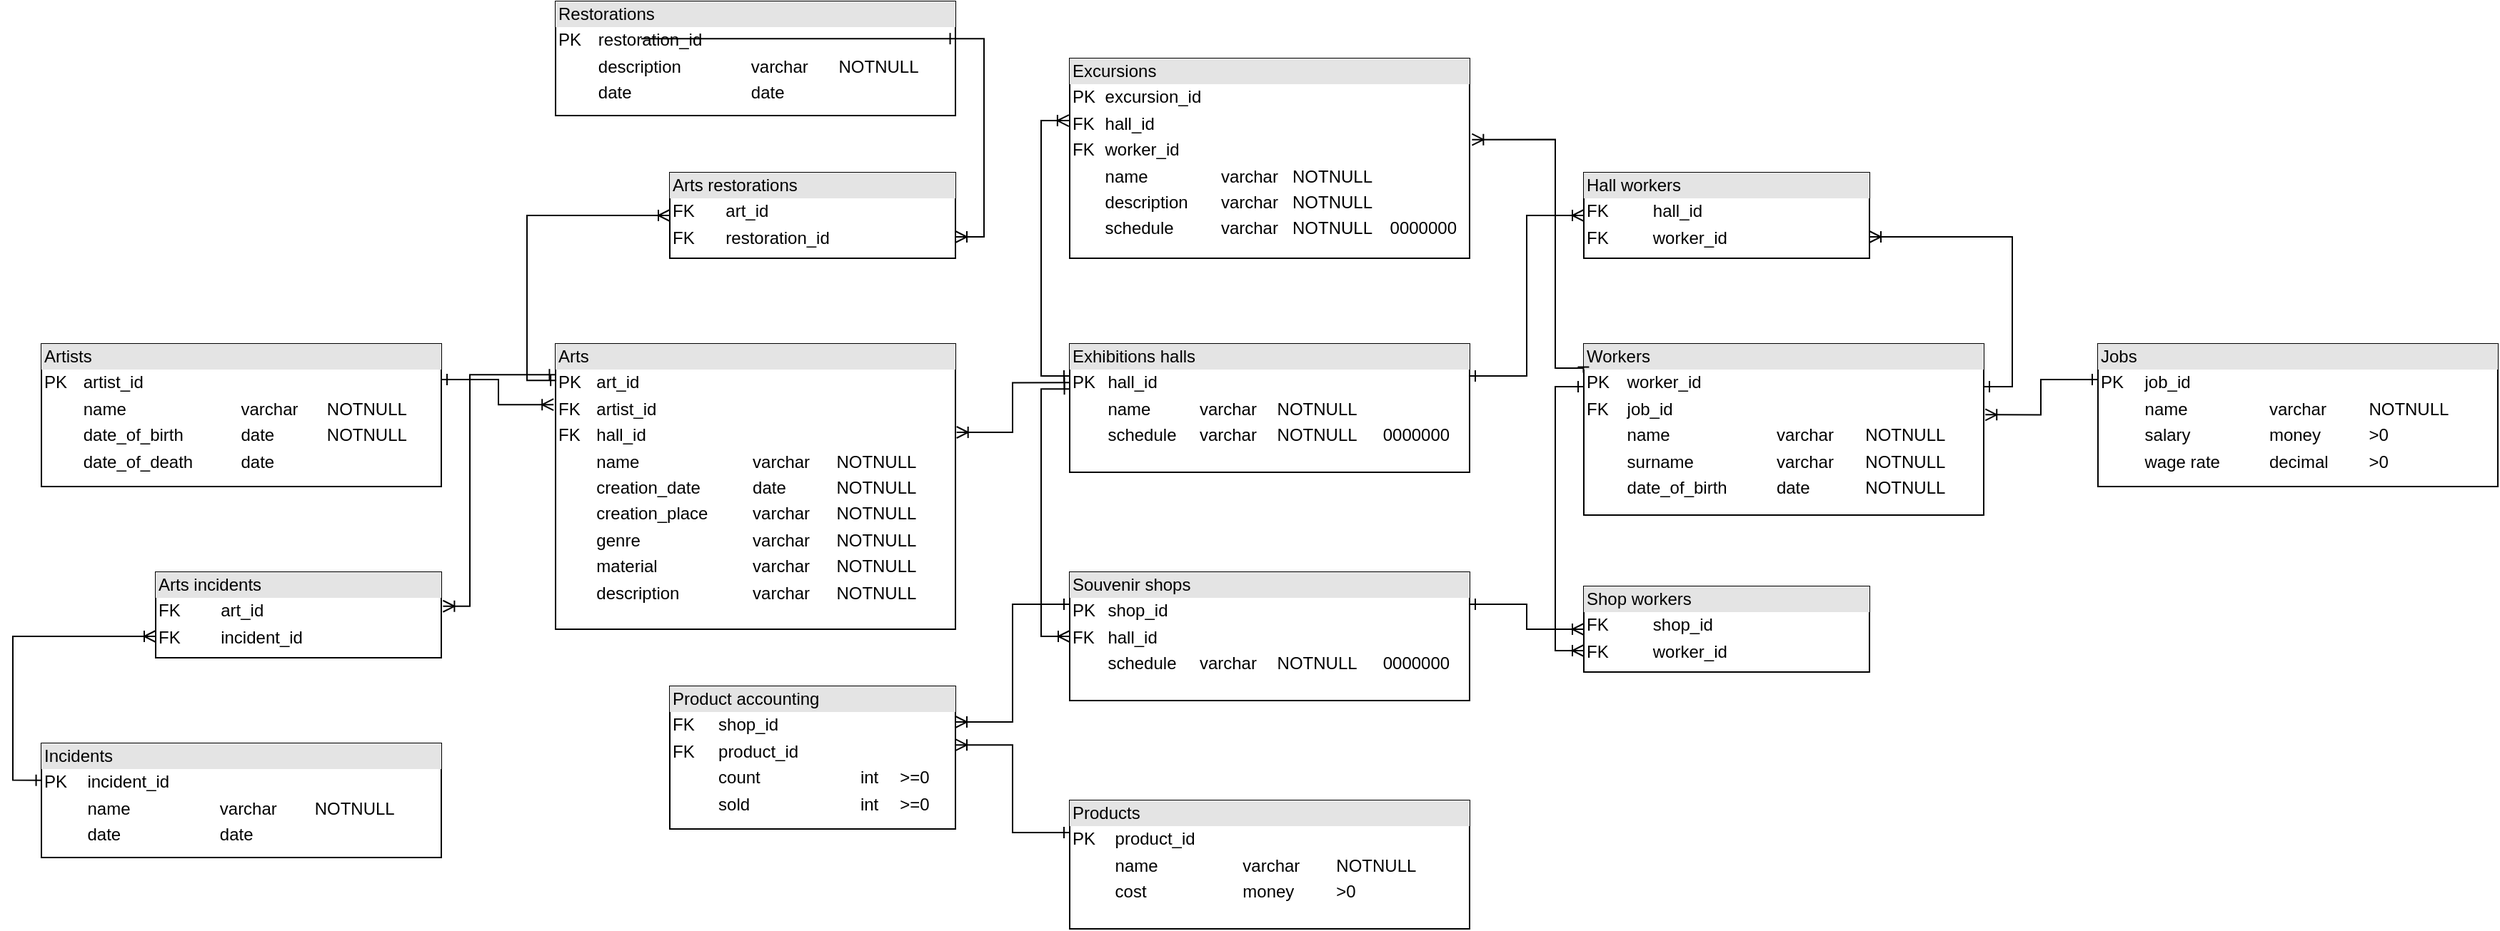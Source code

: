 <mxfile version="15.9.3" type="github">
  <diagram id="C5RBs43oDa-KdzZeNtuy" name="Structure1">
    <mxGraphModel dx="1838" dy="979" grid="1" gridSize="10" guides="1" tooltips="1" connect="1" arrows="1" fold="1" page="0" pageScale="1" pageWidth="827" pageHeight="1169" math="0" shadow="0">
      <root>
        <mxCell id="WIyWlLk6GJQsqaUBKTNV-0" />
        <mxCell id="WIyWlLk6GJQsqaUBKTNV-1" parent="WIyWlLk6GJQsqaUBKTNV-0" />
        <mxCell id="_NlyBVsnjin-UgBdhN4R-0" value="&lt;div style=&quot;box-sizing: border-box ; width: 100% ; background: #e4e4e4 ; padding: 2px&quot;&gt;Exhibitions halls&lt;/div&gt;&lt;table style=&quot;width: 100% ; font-size: 1em&quot; cellpadding=&quot;2&quot; cellspacing=&quot;0&quot;&gt;&lt;tbody&gt;&lt;tr&gt;&lt;td&gt;PK&lt;/td&gt;&lt;td&gt;hall_id&lt;br&gt;&lt;/td&gt;&lt;td&gt;&lt;br&gt;&lt;/td&gt;&lt;td&gt;&lt;br&gt;&lt;/td&gt;&lt;td&gt;&lt;br&gt;&lt;/td&gt;&lt;/tr&gt;&lt;tr&gt;&lt;td&gt;&lt;br&gt;&lt;/td&gt;&lt;td&gt;name&lt;/td&gt;&lt;td&gt;varchar&lt;/td&gt;&lt;td&gt;NOTNULL&lt;/td&gt;&lt;td&gt;&lt;br&gt;&lt;/td&gt;&lt;/tr&gt;&lt;tr&gt;&lt;td&gt;&lt;br&gt;&lt;/td&gt;&lt;td&gt;schedule&lt;/td&gt;&lt;td&gt;varchar&lt;/td&gt;&lt;td&gt;NOTNULL&lt;/td&gt;&lt;td&gt;0000000&lt;/td&gt;&lt;/tr&gt;&lt;/tbody&gt;&lt;/table&gt;" style="verticalAlign=top;align=left;overflow=fill;html=1;" parent="WIyWlLk6GJQsqaUBKTNV-1" vertex="1">
          <mxGeometry x="40" width="280" height="90" as="geometry" />
        </mxCell>
        <mxCell id="_NlyBVsnjin-UgBdhN4R-45" style="edgeStyle=orthogonalEdgeStyle;rounded=0;orthogonalLoop=1;jettySize=auto;html=1;exitX=0;exitY=0.5;exitDx=0;exitDy=0;entryX=0.001;entryY=0.351;entryDx=0;entryDy=0;entryPerimeter=0;startArrow=ERoneToMany;startFill=0;endArrow=ERone;endFill=0;" parent="WIyWlLk6GJQsqaUBKTNV-1" source="_NlyBVsnjin-UgBdhN4R-15" target="_NlyBVsnjin-UgBdhN4R-0" edge="1">
          <mxGeometry relative="1" as="geometry" />
        </mxCell>
        <mxCell id="_NlyBVsnjin-UgBdhN4R-15" value="&lt;div style=&quot;box-sizing: border-box ; width: 100% ; background: #e4e4e4 ; padding: 2px&quot;&gt;Souvenir shops&lt;/div&gt;&lt;table style=&quot;width: 100% ; font-size: 1em&quot; cellpadding=&quot;2&quot; cellspacing=&quot;0&quot;&gt;&lt;tbody&gt;&lt;tr&gt;&lt;td&gt;PK&lt;/td&gt;&lt;td&gt;shop_id&lt;br&gt;&lt;/td&gt;&lt;td&gt;&lt;br&gt;&lt;/td&gt;&lt;td&gt;&lt;br&gt;&lt;/td&gt;&lt;td&gt;&lt;br&gt;&lt;/td&gt;&lt;/tr&gt;&lt;tr&gt;&lt;td&gt;FK&lt;/td&gt;&lt;td&gt;hall_id&lt;br&gt;&lt;/td&gt;&lt;td&gt;&lt;/td&gt;&lt;td&gt;&lt;/td&gt;&lt;td&gt;&lt;/td&gt;&lt;/tr&gt;&lt;tr&gt;&lt;td&gt;&lt;br&gt;&lt;/td&gt;&lt;td&gt;schedule&lt;/td&gt;&lt;td&gt;varchar&lt;/td&gt;&lt;td&gt;NOTNULL&lt;/td&gt;&lt;td&gt;0000000&lt;/td&gt;&lt;/tr&gt;&lt;/tbody&gt;&lt;/table&gt;" style="verticalAlign=top;align=left;overflow=fill;html=1;" parent="WIyWlLk6GJQsqaUBKTNV-1" vertex="1">
          <mxGeometry x="40" y="160" width="280" height="90" as="geometry" />
        </mxCell>
        <mxCell id="_NlyBVsnjin-UgBdhN4R-16" value="&lt;div style=&quot;box-sizing: border-box ; width: 100% ; background: #e4e4e4 ; padding: 2px&quot;&gt;Products&lt;/div&gt;&lt;table style=&quot;width: 100% ; font-size: 1em&quot; cellpadding=&quot;2&quot; cellspacing=&quot;0&quot;&gt;&lt;tbody&gt;&lt;tr&gt;&lt;td&gt;PK&lt;/td&gt;&lt;td&gt;product_id&lt;br&gt;&lt;/td&gt;&lt;td&gt;&lt;br&gt;&lt;/td&gt;&lt;td&gt;&lt;br&gt;&lt;/td&gt;&lt;td&gt;&lt;br&gt;&lt;/td&gt;&lt;/tr&gt;&lt;tr&gt;&lt;td&gt;&lt;br&gt;&lt;/td&gt;&lt;td&gt;name&lt;/td&gt;&lt;td&gt;varchar&lt;/td&gt;&lt;td&gt;NOTNULL&lt;/td&gt;&lt;td&gt;&lt;/td&gt;&lt;/tr&gt;&lt;tr&gt;&lt;td&gt;&lt;br&gt;&lt;/td&gt;&lt;td&gt;cost&lt;/td&gt;&lt;td&gt;money&lt;/td&gt;&lt;td&gt;&amp;gt;0&lt;/td&gt;&lt;td&gt;&lt;br&gt;&lt;/td&gt;&lt;/tr&gt;&lt;/tbody&gt;&lt;/table&gt;" style="verticalAlign=top;align=left;overflow=fill;html=1;" parent="WIyWlLk6GJQsqaUBKTNV-1" vertex="1">
          <mxGeometry x="40" y="320" width="280" height="90" as="geometry" />
        </mxCell>
        <mxCell id="_NlyBVsnjin-UgBdhN4R-30" style="edgeStyle=orthogonalEdgeStyle;rounded=0;orthogonalLoop=1;jettySize=auto;html=1;exitX=1;exitY=0.25;exitDx=0;exitDy=0;entryX=0;entryY=0.25;entryDx=0;entryDy=0;startArrow=ERoneToMany;startFill=0;endArrow=ERone;endFill=0;" parent="WIyWlLk6GJQsqaUBKTNV-1" source="_NlyBVsnjin-UgBdhN4R-17" target="_NlyBVsnjin-UgBdhN4R-15" edge="1">
          <mxGeometry relative="1" as="geometry" />
        </mxCell>
        <mxCell id="_NlyBVsnjin-UgBdhN4R-31" style="edgeStyle=orthogonalEdgeStyle;rounded=0;orthogonalLoop=1;jettySize=auto;html=1;exitX=1;exitY=0.411;exitDx=0;exitDy=0;entryX=0;entryY=0.25;entryDx=0;entryDy=0;startArrow=ERoneToMany;startFill=0;exitPerimeter=0;endArrow=ERone;endFill=0;" parent="WIyWlLk6GJQsqaUBKTNV-1" source="_NlyBVsnjin-UgBdhN4R-17" target="_NlyBVsnjin-UgBdhN4R-16" edge="1">
          <mxGeometry relative="1" as="geometry" />
        </mxCell>
        <mxCell id="_NlyBVsnjin-UgBdhN4R-17" value="&lt;div style=&quot;box-sizing: border-box ; width: 100% ; background: rgb(228 , 228 , 228) ; padding: 2px&quot;&gt;Product accounting&lt;/div&gt;&lt;table style=&quot;width: 100% ; font-size: 1em&quot; cellpadding=&quot;2&quot; cellspacing=&quot;0&quot;&gt;&lt;tbody&gt;&lt;tr&gt;&lt;td&gt;FK&lt;/td&gt;&lt;td&gt;shop_id&lt;br&gt;&lt;/td&gt;&lt;td&gt;&lt;br&gt;&lt;/td&gt;&lt;td&gt;&lt;br&gt;&lt;/td&gt;&lt;/tr&gt;&lt;tr&gt;&lt;td&gt;FK&lt;/td&gt;&lt;td&gt;product_id&lt;/td&gt;&lt;td&gt;&lt;/td&gt;&lt;td&gt;&lt;br&gt;&lt;/td&gt;&lt;/tr&gt;&lt;tr&gt;&lt;td&gt;&lt;br&gt;&lt;/td&gt;&lt;td&gt;count&lt;/td&gt;&lt;td&gt;int&lt;/td&gt;&lt;td&gt;&amp;gt;=0&lt;/td&gt;&lt;/tr&gt;&lt;tr&gt;&lt;td&gt;&lt;br&gt;&lt;/td&gt;&lt;td&gt;sold&lt;/td&gt;&lt;td&gt;int&lt;/td&gt;&lt;td&gt;&amp;gt;=0&lt;/td&gt;&lt;/tr&gt;&lt;/tbody&gt;&lt;/table&gt;" style="verticalAlign=top;align=left;overflow=fill;html=1;" parent="WIyWlLk6GJQsqaUBKTNV-1" vertex="1">
          <mxGeometry x="-240" y="240" width="200" height="100" as="geometry" />
        </mxCell>
        <mxCell id="_NlyBVsnjin-UgBdhN4R-34" style="edgeStyle=orthogonalEdgeStyle;rounded=0;orthogonalLoop=1;jettySize=auto;html=1;entryX=0;entryY=0.25;entryDx=0;entryDy=0;startArrow=ERoneToMany;startFill=0;exitX=1.004;exitY=0.414;exitDx=0;exitDy=0;exitPerimeter=0;endArrow=ERone;endFill=0;" parent="WIyWlLk6GJQsqaUBKTNV-1" source="_NlyBVsnjin-UgBdhN4R-18" target="_NlyBVsnjin-UgBdhN4R-19" edge="1">
          <mxGeometry relative="1" as="geometry">
            <mxPoint x="680" y="42" as="sourcePoint" />
          </mxGeometry>
        </mxCell>
        <mxCell id="_NlyBVsnjin-UgBdhN4R-18" value="&lt;div style=&quot;box-sizing: border-box ; width: 100% ; background: #e4e4e4 ; padding: 2px&quot;&gt;Workers&lt;/div&gt;&lt;table style=&quot;width: 100% ; font-size: 1em&quot; cellpadding=&quot;2&quot; cellspacing=&quot;0&quot;&gt;&lt;tbody&gt;&lt;tr&gt;&lt;td&gt;PK&lt;/td&gt;&lt;td&gt;worker_id&lt;br&gt;&lt;/td&gt;&lt;td&gt;&lt;br&gt;&lt;/td&gt;&lt;td&gt;&lt;br&gt;&lt;/td&gt;&lt;/tr&gt;&lt;tr&gt;&lt;td&gt;FK&lt;/td&gt;&lt;td&gt;job_id&lt;/td&gt;&lt;td&gt;&lt;br&gt;&lt;/td&gt;&lt;td&gt;&lt;br&gt;&lt;/td&gt;&lt;/tr&gt;&lt;tr&gt;&lt;td&gt;&lt;br&gt;&lt;/td&gt;&lt;td&gt;name&lt;/td&gt;&lt;td&gt;varchar&lt;/td&gt;&lt;td&gt;NOTNULL&lt;/td&gt;&lt;/tr&gt;&lt;tr&gt;&lt;td&gt;&lt;br&gt;&lt;/td&gt;&lt;td&gt;surname&lt;/td&gt;&lt;td&gt;varchar&lt;/td&gt;&lt;td&gt;NOTNULL&lt;/td&gt;&lt;/tr&gt;&lt;tr&gt;&lt;td&gt;&lt;br&gt;&lt;/td&gt;&lt;td&gt;date_of_birth&lt;/td&gt;&lt;td&gt;date&lt;/td&gt;&lt;td&gt;NOTNULL&lt;/td&gt;&lt;/tr&gt;&lt;/tbody&gt;&lt;/table&gt;" style="verticalAlign=top;align=left;overflow=fill;html=1;" parent="WIyWlLk6GJQsqaUBKTNV-1" vertex="1">
          <mxGeometry x="400" width="280" height="120" as="geometry" />
        </mxCell>
        <mxCell id="_NlyBVsnjin-UgBdhN4R-19" value="&lt;div style=&quot;box-sizing: border-box ; width: 100% ; background: #e4e4e4 ; padding: 2px&quot;&gt;Jobs&lt;/div&gt;&lt;table style=&quot;width: 100% ; font-size: 1em&quot; cellpadding=&quot;2&quot; cellspacing=&quot;0&quot;&gt;&lt;tbody&gt;&lt;tr&gt;&lt;td&gt;PK&lt;/td&gt;&lt;td&gt;job_id&lt;br&gt;&lt;/td&gt;&lt;td&gt;&lt;br&gt;&lt;/td&gt;&lt;td&gt;&lt;br&gt;&lt;/td&gt;&lt;/tr&gt;&lt;tr&gt;&lt;td&gt;&lt;br&gt;&lt;/td&gt;&lt;td&gt;name&lt;/td&gt;&lt;td&gt;varchar&lt;/td&gt;&lt;td&gt;NOTNULL&lt;/td&gt;&lt;/tr&gt;&lt;tr&gt;&lt;td&gt;&lt;br&gt;&lt;/td&gt;&lt;td&gt;salary&lt;/td&gt;&lt;td&gt;money&lt;/td&gt;&lt;td&gt;&amp;gt;0&lt;/td&gt;&lt;/tr&gt;&lt;tr&gt;&lt;td&gt;&lt;br&gt;&lt;/td&gt;&lt;td&gt;wage rate&lt;/td&gt;&lt;td&gt;decimal&lt;/td&gt;&lt;td&gt;&amp;gt;0&lt;/td&gt;&lt;/tr&gt;&lt;/tbody&gt;&lt;/table&gt;" style="verticalAlign=top;align=left;overflow=fill;html=1;" parent="WIyWlLk6GJQsqaUBKTNV-1" vertex="1">
          <mxGeometry x="760" width="280" height="100" as="geometry" />
        </mxCell>
        <mxCell id="_NlyBVsnjin-UgBdhN4R-32" style="edgeStyle=orthogonalEdgeStyle;rounded=0;orthogonalLoop=1;jettySize=auto;html=1;exitX=0;exitY=0.5;exitDx=0;exitDy=0;entryX=1;entryY=0.25;entryDx=0;entryDy=0;startArrow=ERoneToMany;startFill=0;endArrow=ERone;endFill=0;" parent="WIyWlLk6GJQsqaUBKTNV-1" source="_NlyBVsnjin-UgBdhN4R-20" target="_NlyBVsnjin-UgBdhN4R-15" edge="1">
          <mxGeometry relative="1" as="geometry" />
        </mxCell>
        <mxCell id="_NlyBVsnjin-UgBdhN4R-33" style="edgeStyle=orthogonalEdgeStyle;rounded=0;orthogonalLoop=1;jettySize=auto;html=1;exitX=0;exitY=0.75;exitDx=0;exitDy=0;entryX=0;entryY=0.25;entryDx=0;entryDy=0;startArrow=ERoneToMany;startFill=0;endArrow=ERone;endFill=0;" parent="WIyWlLk6GJQsqaUBKTNV-1" source="_NlyBVsnjin-UgBdhN4R-20" target="_NlyBVsnjin-UgBdhN4R-18" edge="1">
          <mxGeometry relative="1" as="geometry" />
        </mxCell>
        <mxCell id="_NlyBVsnjin-UgBdhN4R-20" value="&lt;div style=&quot;box-sizing: border-box ; width: 100% ; background: rgb(228 , 228 , 228) ; padding: 2px&quot;&gt;Shop workers&lt;/div&gt;&lt;table style=&quot;width: 100% ; font-size: 1em&quot; cellpadding=&quot;2&quot; cellspacing=&quot;0&quot;&gt;&lt;tbody&gt;&lt;tr&gt;&lt;td&gt;FK&lt;/td&gt;&lt;td&gt;shop_id&lt;br&gt;&lt;/td&gt;&lt;td&gt;&lt;br&gt;&lt;/td&gt;&lt;td&gt;&lt;br&gt;&lt;/td&gt;&lt;/tr&gt;&lt;tr&gt;&lt;td&gt;FK&lt;/td&gt;&lt;td&gt;worker_id&lt;/td&gt;&lt;td&gt;&lt;/td&gt;&lt;td&gt;&lt;br&gt;&lt;/td&gt;&lt;/tr&gt;&lt;/tbody&gt;&lt;/table&gt;" style="verticalAlign=top;align=left;overflow=fill;html=1;" parent="WIyWlLk6GJQsqaUBKTNV-1" vertex="1">
          <mxGeometry x="400" y="170" width="200" height="60" as="geometry" />
        </mxCell>
        <mxCell id="_NlyBVsnjin-UgBdhN4R-35" style="edgeStyle=orthogonalEdgeStyle;rounded=0;orthogonalLoop=1;jettySize=auto;html=1;exitX=0;exitY=0.5;exitDx=0;exitDy=0;entryX=1;entryY=0.25;entryDx=0;entryDy=0;startArrow=ERoneToMany;startFill=0;endArrow=ERone;endFill=0;" parent="WIyWlLk6GJQsqaUBKTNV-1" source="_NlyBVsnjin-UgBdhN4R-21" target="_NlyBVsnjin-UgBdhN4R-0" edge="1">
          <mxGeometry relative="1" as="geometry" />
        </mxCell>
        <mxCell id="_NlyBVsnjin-UgBdhN4R-37" style="edgeStyle=orthogonalEdgeStyle;rounded=0;orthogonalLoop=1;jettySize=auto;html=1;exitX=1;exitY=0.75;exitDx=0;exitDy=0;entryX=1;entryY=0.25;entryDx=0;entryDy=0;startArrow=ERoneToMany;startFill=0;endArrow=ERone;endFill=0;" parent="WIyWlLk6GJQsqaUBKTNV-1" source="_NlyBVsnjin-UgBdhN4R-21" target="_NlyBVsnjin-UgBdhN4R-18" edge="1">
          <mxGeometry relative="1" as="geometry" />
        </mxCell>
        <mxCell id="_NlyBVsnjin-UgBdhN4R-21" value="&lt;div style=&quot;box-sizing: border-box ; width: 100% ; background: rgb(228 , 228 , 228) ; padding: 2px&quot;&gt;Hall workers&lt;/div&gt;&lt;table style=&quot;width: 100% ; font-size: 1em&quot; cellpadding=&quot;2&quot; cellspacing=&quot;0&quot;&gt;&lt;tbody&gt;&lt;tr&gt;&lt;td&gt;FK&lt;/td&gt;&lt;td&gt;hall_id&lt;br&gt;&lt;/td&gt;&lt;td&gt;&lt;br&gt;&lt;/td&gt;&lt;td&gt;&lt;br&gt;&lt;/td&gt;&lt;/tr&gt;&lt;tr&gt;&lt;td&gt;FK&lt;/td&gt;&lt;td&gt;worker_id&lt;/td&gt;&lt;td&gt;&lt;/td&gt;&lt;td&gt;&lt;br&gt;&lt;/td&gt;&lt;/tr&gt;&lt;/tbody&gt;&lt;/table&gt;" style="verticalAlign=top;align=left;overflow=fill;html=1;" parent="WIyWlLk6GJQsqaUBKTNV-1" vertex="1">
          <mxGeometry x="400" y="-120" width="200" height="60" as="geometry" />
        </mxCell>
        <mxCell id="_NlyBVsnjin-UgBdhN4R-43" style="edgeStyle=orthogonalEdgeStyle;rounded=0;orthogonalLoop=1;jettySize=auto;html=1;exitX=-0.005;exitY=0.213;exitDx=0;exitDy=0;entryX=1;entryY=0.25;entryDx=0;entryDy=0;startArrow=ERoneToMany;startFill=0;exitPerimeter=0;endArrow=ERone;endFill=0;" parent="WIyWlLk6GJQsqaUBKTNV-1" source="_NlyBVsnjin-UgBdhN4R-22" target="_NlyBVsnjin-UgBdhN4R-24" edge="1">
          <mxGeometry relative="1" as="geometry" />
        </mxCell>
        <mxCell id="_NlyBVsnjin-UgBdhN4R-44" style="edgeStyle=orthogonalEdgeStyle;rounded=0;orthogonalLoop=1;jettySize=auto;html=1;exitX=1.003;exitY=0.31;exitDx=0;exitDy=0;entryX=0.001;entryY=0.302;entryDx=0;entryDy=0;entryPerimeter=0;startArrow=ERoneToMany;startFill=0;exitPerimeter=0;endArrow=ERone;endFill=0;" parent="WIyWlLk6GJQsqaUBKTNV-1" source="_NlyBVsnjin-UgBdhN4R-22" target="_NlyBVsnjin-UgBdhN4R-0" edge="1">
          <mxGeometry relative="1" as="geometry" />
        </mxCell>
        <mxCell id="_NlyBVsnjin-UgBdhN4R-22" value="&lt;div style=&quot;box-sizing: border-box ; width: 100% ; background: #e4e4e4 ; padding: 2px&quot;&gt;Arts&lt;/div&gt;&lt;table style=&quot;width: 100% ; font-size: 1em&quot; cellpadding=&quot;2&quot; cellspacing=&quot;0&quot;&gt;&lt;tbody&gt;&lt;tr&gt;&lt;td&gt;PK&lt;/td&gt;&lt;td&gt;art_id&lt;br&gt;&lt;/td&gt;&lt;td&gt;&lt;br&gt;&lt;/td&gt;&lt;td&gt;&lt;br&gt;&lt;/td&gt;&lt;td&gt;&lt;br&gt;&lt;/td&gt;&lt;/tr&gt;&lt;tr&gt;&lt;td&gt;FK&lt;/td&gt;&lt;td&gt;artist_id&lt;/td&gt;&lt;td&gt;&lt;br&gt;&lt;/td&gt;&lt;td&gt;&lt;br&gt;&lt;/td&gt;&lt;td&gt;&lt;br&gt;&lt;/td&gt;&lt;/tr&gt;&lt;tr&gt;&lt;td&gt;FK&lt;/td&gt;&lt;td&gt;hall_id&lt;/td&gt;&lt;td&gt;&lt;br&gt;&lt;/td&gt;&lt;td&gt;&lt;br&gt;&lt;/td&gt;&lt;td&gt;&lt;br&gt;&lt;/td&gt;&lt;/tr&gt;&lt;tr&gt;&lt;td&gt;&lt;br&gt;&lt;/td&gt;&lt;td&gt;name&lt;/td&gt;&lt;td&gt;varchar&lt;/td&gt;&lt;td&gt;NOTNULL&lt;/td&gt;&lt;td&gt;&lt;br&gt;&lt;/td&gt;&lt;/tr&gt;&lt;tr&gt;&lt;td&gt;&lt;br&gt;&lt;/td&gt;&lt;td&gt;creation_date&lt;/td&gt;&lt;td&gt;date&lt;/td&gt;&lt;td&gt;NOTNULL&lt;/td&gt;&lt;td&gt;&lt;/td&gt;&lt;/tr&gt;&lt;tr&gt;&lt;td&gt;&lt;br&gt;&lt;/td&gt;&lt;td&gt;creation_place&lt;/td&gt;&lt;td&gt;varchar&lt;/td&gt;&lt;td&gt;NOTNULL&lt;/td&gt;&lt;td&gt;&lt;br&gt;&lt;/td&gt;&lt;/tr&gt;&lt;tr&gt;&lt;td&gt;&lt;br&gt;&lt;/td&gt;&lt;td&gt;genre&lt;/td&gt;&lt;td&gt;varchar&lt;/td&gt;&lt;td&gt;NOTNULL&lt;/td&gt;&lt;td&gt;&lt;br&gt;&lt;/td&gt;&lt;/tr&gt;&lt;tr&gt;&lt;td&gt;&lt;br&gt;&lt;/td&gt;&lt;td&gt;material&lt;/td&gt;&lt;td&gt;varchar&lt;/td&gt;&lt;td&gt;NOTNULL&lt;/td&gt;&lt;td&gt;&lt;br&gt;&lt;/td&gt;&lt;/tr&gt;&lt;tr&gt;&lt;td&gt;&lt;br&gt;&lt;/td&gt;&lt;td&gt;description&lt;/td&gt;&lt;td&gt;varchar&lt;/td&gt;&lt;td&gt;NOTNULL&lt;/td&gt;&lt;td&gt;&lt;br&gt;&lt;/td&gt;&lt;/tr&gt;&lt;/tbody&gt;&lt;/table&gt;" style="verticalAlign=top;align=left;overflow=fill;html=1;" parent="WIyWlLk6GJQsqaUBKTNV-1" vertex="1">
          <mxGeometry x="-320" width="280" height="200" as="geometry" />
        </mxCell>
        <mxCell id="_NlyBVsnjin-UgBdhN4R-24" value="&lt;div style=&quot;box-sizing: border-box ; width: 100% ; background: #e4e4e4 ; padding: 2px&quot;&gt;Artists&lt;/div&gt;&lt;table style=&quot;width: 100% ; font-size: 1em&quot; cellpadding=&quot;2&quot; cellspacing=&quot;0&quot;&gt;&lt;tbody&gt;&lt;tr&gt;&lt;td&gt;PK&lt;/td&gt;&lt;td&gt;artist_id&lt;br&gt;&lt;/td&gt;&lt;td&gt;&lt;br&gt;&lt;/td&gt;&lt;td&gt;&lt;br&gt;&lt;/td&gt;&lt;/tr&gt;&lt;tr&gt;&lt;td&gt;&lt;br&gt;&lt;/td&gt;&lt;td&gt;name&lt;/td&gt;&lt;td&gt;varchar&lt;/td&gt;&lt;td&gt;NOTNULL&lt;/td&gt;&lt;/tr&gt;&lt;tr&gt;&lt;td&gt;&lt;br&gt;&lt;/td&gt;&lt;td&gt;date_of_birth&lt;/td&gt;&lt;td&gt;date&lt;/td&gt;&lt;td&gt;NOTNULL&lt;/td&gt;&lt;/tr&gt;&lt;tr&gt;&lt;td&gt;&lt;br&gt;&lt;/td&gt;&lt;td&gt;date_of_death&lt;/td&gt;&lt;td&gt;date&lt;/td&gt;&lt;td&gt;&lt;br&gt;&lt;/td&gt;&lt;/tr&gt;&lt;/tbody&gt;&lt;/table&gt;" style="verticalAlign=top;align=left;overflow=fill;html=1;" parent="WIyWlLk6GJQsqaUBKTNV-1" vertex="1">
          <mxGeometry x="-680" width="280" height="100" as="geometry" />
        </mxCell>
        <mxCell id="_NlyBVsnjin-UgBdhN4R-25" value="&lt;div style=&quot;box-sizing: border-box ; width: 100% ; background: #e4e4e4 ; padding: 2px&quot;&gt;Incidents&lt;/div&gt;&lt;table style=&quot;width: 100% ; font-size: 1em&quot; cellpadding=&quot;2&quot; cellspacing=&quot;0&quot;&gt;&lt;tbody&gt;&lt;tr&gt;&lt;td&gt;PK&lt;/td&gt;&lt;td&gt;incident_id&lt;br&gt;&lt;/td&gt;&lt;td&gt;&lt;br&gt;&lt;/td&gt;&lt;td&gt;&lt;br&gt;&lt;/td&gt;&lt;/tr&gt;&lt;tr&gt;&lt;td&gt;&lt;br&gt;&lt;/td&gt;&lt;td&gt;name&lt;/td&gt;&lt;td&gt;varchar&lt;/td&gt;&lt;td&gt;NOTNULL&lt;/td&gt;&lt;/tr&gt;&lt;tr&gt;&lt;td&gt;&lt;br&gt;&lt;/td&gt;&lt;td&gt;date&lt;/td&gt;&lt;td&gt;date&lt;/td&gt;&lt;td&gt;&lt;br&gt;&lt;/td&gt;&lt;/tr&gt;&lt;/tbody&gt;&lt;/table&gt;" style="verticalAlign=top;align=left;overflow=fill;html=1;" parent="WIyWlLk6GJQsqaUBKTNV-1" vertex="1">
          <mxGeometry x="-680" y="280" width="280" height="80" as="geometry" />
        </mxCell>
        <mxCell id="_NlyBVsnjin-UgBdhN4R-46" style="edgeStyle=orthogonalEdgeStyle;rounded=0;orthogonalLoop=1;jettySize=auto;html=1;exitX=1.006;exitY=0.398;exitDx=0;exitDy=0;entryX=-0.001;entryY=0.108;entryDx=0;entryDy=0;entryPerimeter=0;startArrow=ERoneToMany;startFill=0;exitPerimeter=0;endArrow=ERone;endFill=0;" parent="WIyWlLk6GJQsqaUBKTNV-1" source="_NlyBVsnjin-UgBdhN4R-26" target="_NlyBVsnjin-UgBdhN4R-22" edge="1">
          <mxGeometry relative="1" as="geometry">
            <Array as="points">
              <mxPoint x="-380" y="184" />
              <mxPoint x="-380" y="22" />
            </Array>
          </mxGeometry>
        </mxCell>
        <mxCell id="_NlyBVsnjin-UgBdhN4R-47" style="edgeStyle=orthogonalEdgeStyle;rounded=0;orthogonalLoop=1;jettySize=auto;html=1;exitX=0;exitY=0.75;exitDx=0;exitDy=0;entryX=0.001;entryY=0.323;entryDx=0;entryDy=0;entryPerimeter=0;startArrow=ERoneToMany;startFill=0;endArrow=ERone;endFill=0;" parent="WIyWlLk6GJQsqaUBKTNV-1" source="_NlyBVsnjin-UgBdhN4R-26" target="_NlyBVsnjin-UgBdhN4R-25" edge="1">
          <mxGeometry relative="1" as="geometry" />
        </mxCell>
        <mxCell id="_NlyBVsnjin-UgBdhN4R-26" value="&lt;div style=&quot;box-sizing: border-box ; width: 100% ; background: rgb(228 , 228 , 228) ; padding: 2px&quot;&gt;Arts incidents&lt;/div&gt;&lt;table style=&quot;width: 100% ; font-size: 1em&quot; cellpadding=&quot;2&quot; cellspacing=&quot;0&quot;&gt;&lt;tbody&gt;&lt;tr&gt;&lt;td&gt;FK&lt;/td&gt;&lt;td&gt;art_id&lt;br&gt;&lt;/td&gt;&lt;td&gt;&lt;br&gt;&lt;/td&gt;&lt;td&gt;&lt;br&gt;&lt;/td&gt;&lt;/tr&gt;&lt;tr&gt;&lt;td&gt;FK&lt;/td&gt;&lt;td&gt;incident_id&lt;/td&gt;&lt;td&gt;&lt;/td&gt;&lt;td&gt;&lt;br&gt;&lt;/td&gt;&lt;/tr&gt;&lt;/tbody&gt;&lt;/table&gt;" style="verticalAlign=top;align=left;overflow=fill;html=1;" parent="WIyWlLk6GJQsqaUBKTNV-1" vertex="1">
          <mxGeometry x="-600" y="160" width="200" height="60" as="geometry" />
        </mxCell>
        <mxCell id="_NlyBVsnjin-UgBdhN4R-38" style="edgeStyle=orthogonalEdgeStyle;rounded=0;orthogonalLoop=1;jettySize=auto;html=1;exitX=-0.002;exitY=0.311;exitDx=0;exitDy=0;entryX=0;entryY=0.25;entryDx=0;entryDy=0;startArrow=ERoneToMany;startFill=0;exitPerimeter=0;endArrow=ERone;endFill=0;" parent="WIyWlLk6GJQsqaUBKTNV-1" source="_NlyBVsnjin-UgBdhN4R-27" target="_NlyBVsnjin-UgBdhN4R-0" edge="1">
          <mxGeometry relative="1" as="geometry" />
        </mxCell>
        <mxCell id="_NlyBVsnjin-UgBdhN4R-39" style="edgeStyle=orthogonalEdgeStyle;rounded=0;orthogonalLoop=1;jettySize=auto;html=1;exitX=1.006;exitY=0.406;exitDx=0;exitDy=0;entryX=-0.001;entryY=0.169;entryDx=0;entryDy=0;entryPerimeter=0;startArrow=ERoneToMany;startFill=0;exitPerimeter=0;endArrow=ERone;endFill=0;" parent="WIyWlLk6GJQsqaUBKTNV-1" source="_NlyBVsnjin-UgBdhN4R-27" target="_NlyBVsnjin-UgBdhN4R-18" edge="1">
          <mxGeometry relative="1" as="geometry">
            <Array as="points">
              <mxPoint x="380" y="-143" />
              <mxPoint x="380" y="17" />
            </Array>
          </mxGeometry>
        </mxCell>
        <mxCell id="_NlyBVsnjin-UgBdhN4R-27" value="&lt;div style=&quot;box-sizing: border-box ; width: 100% ; background: #e4e4e4 ; padding: 2px&quot;&gt;Excursions&lt;/div&gt;&lt;table style=&quot;width: 100% ; font-size: 1em&quot; cellpadding=&quot;2&quot; cellspacing=&quot;0&quot;&gt;&lt;tbody&gt;&lt;tr&gt;&lt;td&gt;PK&lt;/td&gt;&lt;td&gt;excursion_id&lt;br&gt;&lt;/td&gt;&lt;td&gt;&lt;br&gt;&lt;/td&gt;&lt;td&gt;&lt;br&gt;&lt;/td&gt;&lt;td&gt;&lt;br&gt;&lt;/td&gt;&lt;/tr&gt;&lt;tr&gt;&lt;td&gt;FK&lt;/td&gt;&lt;td&gt;hall_id&lt;/td&gt;&lt;td&gt;&lt;br&gt;&lt;/td&gt;&lt;td&gt;&lt;br&gt;&lt;/td&gt;&lt;td&gt;&lt;br&gt;&lt;/td&gt;&lt;/tr&gt;&lt;tr&gt;&lt;td&gt;FK&lt;/td&gt;&lt;td&gt;worker_id&lt;/td&gt;&lt;td&gt;&lt;br&gt;&lt;/td&gt;&lt;td&gt;&lt;br&gt;&lt;/td&gt;&lt;td&gt;&lt;br&gt;&lt;/td&gt;&lt;/tr&gt;&lt;tr&gt;&lt;td&gt;&lt;br&gt;&lt;/td&gt;&lt;td&gt;name&lt;/td&gt;&lt;td&gt;varchar&lt;/td&gt;&lt;td&gt;NOTNULL&lt;/td&gt;&lt;td&gt;&lt;br&gt;&lt;/td&gt;&lt;/tr&gt;&lt;tr&gt;&lt;td&gt;&lt;br&gt;&lt;/td&gt;&lt;td&gt;description&lt;/td&gt;&lt;td&gt;varchar&lt;/td&gt;&lt;td&gt;NOTNULL&lt;/td&gt;&lt;td&gt;&lt;br&gt;&lt;/td&gt;&lt;/tr&gt;&lt;tr&gt;&lt;td&gt;&lt;br&gt;&lt;/td&gt;&lt;td&gt;schedule&lt;/td&gt;&lt;td&gt;varchar&lt;/td&gt;&lt;td&gt;NOTNULL&lt;/td&gt;&lt;td&gt;0000000&lt;/td&gt;&lt;/tr&gt;&lt;/tbody&gt;&lt;/table&gt;" style="verticalAlign=top;align=left;overflow=fill;html=1;" parent="WIyWlLk6GJQsqaUBKTNV-1" vertex="1">
          <mxGeometry x="40" y="-200" width="280" height="140" as="geometry" />
        </mxCell>
        <mxCell id="_NlyBVsnjin-UgBdhN4R-28" value="&lt;div style=&quot;box-sizing: border-box ; width: 100% ; background: #e4e4e4 ; padding: 2px&quot;&gt;Restorations&lt;/div&gt;&lt;table style=&quot;width: 100% ; font-size: 1em&quot; cellpadding=&quot;2&quot; cellspacing=&quot;0&quot;&gt;&lt;tbody&gt;&lt;tr&gt;&lt;td&gt;PK&lt;/td&gt;&lt;td&gt;restoration_id&lt;br&gt;&lt;/td&gt;&lt;td&gt;&lt;br&gt;&lt;/td&gt;&lt;td&gt;&lt;br&gt;&lt;/td&gt;&lt;/tr&gt;&lt;tr&gt;&lt;td&gt;&lt;br&gt;&lt;/td&gt;&lt;td&gt;description&lt;/td&gt;&lt;td&gt;varchar&lt;/td&gt;&lt;td&gt;NOTNULL&lt;/td&gt;&lt;/tr&gt;&lt;tr&gt;&lt;td&gt;&lt;br&gt;&lt;/td&gt;&lt;td&gt;date&lt;/td&gt;&lt;td&gt;date&lt;/td&gt;&lt;td&gt;&lt;br&gt;&lt;/td&gt;&lt;/tr&gt;&lt;/tbody&gt;&lt;/table&gt;" style="verticalAlign=top;align=left;overflow=fill;html=1;" parent="WIyWlLk6GJQsqaUBKTNV-1" vertex="1">
          <mxGeometry x="-320" y="-240" width="280" height="80" as="geometry" />
        </mxCell>
        <mxCell id="_NlyBVsnjin-UgBdhN4R-41" style="edgeStyle=orthogonalEdgeStyle;rounded=0;orthogonalLoop=1;jettySize=auto;html=1;exitX=1;exitY=0.75;exitDx=0;exitDy=0;entryX=1.001;entryY=0.326;entryDx=0;entryDy=0;entryPerimeter=0;startArrow=ERoneToMany;startFill=0;endArrow=ERone;endFill=0;" parent="WIyWlLk6GJQsqaUBKTNV-1" source="_NlyBVsnjin-UgBdhN4R-29" target="_NlyBVsnjin-UgBdhN4R-28" edge="1">
          <mxGeometry relative="1" as="geometry" />
        </mxCell>
        <mxCell id="_NlyBVsnjin-UgBdhN4R-42" style="edgeStyle=orthogonalEdgeStyle;rounded=0;orthogonalLoop=1;jettySize=auto;html=1;exitX=0;exitY=0.5;exitDx=0;exitDy=0;entryX=0.002;entryY=0.128;entryDx=0;entryDy=0;entryPerimeter=0;startArrow=ERoneToMany;startFill=0;endArrow=ERone;endFill=0;" parent="WIyWlLk6GJQsqaUBKTNV-1" source="_NlyBVsnjin-UgBdhN4R-29" target="_NlyBVsnjin-UgBdhN4R-22" edge="1">
          <mxGeometry relative="1" as="geometry" />
        </mxCell>
        <mxCell id="_NlyBVsnjin-UgBdhN4R-29" value="&lt;div style=&quot;box-sizing: border-box ; width: 100% ; background: rgb(228 , 228 , 228) ; padding: 2px&quot;&gt;Arts restorations&lt;/div&gt;&lt;table style=&quot;width: 100% ; font-size: 1em&quot; cellpadding=&quot;2&quot; cellspacing=&quot;0&quot;&gt;&lt;tbody&gt;&lt;tr&gt;&lt;td&gt;FK&lt;/td&gt;&lt;td&gt;art_id&lt;br&gt;&lt;/td&gt;&lt;td&gt;&lt;br&gt;&lt;/td&gt;&lt;td&gt;&lt;br&gt;&lt;/td&gt;&lt;/tr&gt;&lt;tr&gt;&lt;td&gt;FK&lt;/td&gt;&lt;td&gt;restoration_id&lt;/td&gt;&lt;td&gt;&lt;/td&gt;&lt;td&gt;&lt;br&gt;&lt;/td&gt;&lt;/tr&gt;&lt;/tbody&gt;&lt;/table&gt;" style="verticalAlign=top;align=left;overflow=fill;html=1;" parent="WIyWlLk6GJQsqaUBKTNV-1" vertex="1">
          <mxGeometry x="-240" y="-120" width="200" height="60" as="geometry" />
        </mxCell>
      </root>
    </mxGraphModel>
  </diagram>
</mxfile>
